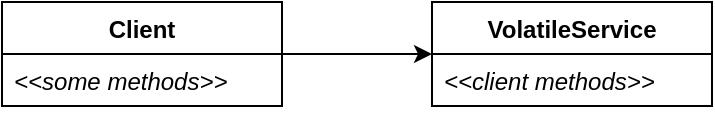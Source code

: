 <mxfile version="12.4.0" type="device" pages="1"><diagram id="88WmMkDHxzHNYsa2P0Ch" name="Page-1"><mxGraphModel dx="582" dy="299" grid="1" gridSize="10" guides="1" tooltips="1" connect="1" arrows="1" fold="1" page="1" pageScale="1" pageWidth="850" pageHeight="1100" math="0" shadow="0"><root><mxCell id="0"/><mxCell id="1" parent="0"/><mxCell id="nnOs4KQRZLutSfTCtyzx-1" value="VolatileService" style="swimlane;fontStyle=1;childLayout=stackLayout;horizontal=1;startSize=26;fillColor=#ffffff;horizontalStack=0;resizeParent=1;resizeParentMax=0;resizeLast=0;collapsible=1;marginBottom=0;swimlaneFillColor=#ffffff;" vertex="1" parent="1"><mxGeometry x="355" y="80" width="140" height="52" as="geometry"/></mxCell><mxCell id="nnOs4KQRZLutSfTCtyzx-2" value="&lt;&lt;client methods&gt;&gt;" style="text;strokeColor=none;fillColor=none;align=left;verticalAlign=top;spacingLeft=4;spacingRight=4;overflow=hidden;rotatable=0;points=[[0,0.5],[1,0.5]];portConstraint=eastwest;fontStyle=2" vertex="1" parent="nnOs4KQRZLutSfTCtyzx-1"><mxGeometry y="26" width="140" height="26" as="geometry"/></mxCell><mxCell id="nnOs4KQRZLutSfTCtyzx-7" style="edgeStyle=orthogonalEdgeStyle;rounded=0;orthogonalLoop=1;jettySize=auto;html=1;exitX=1;exitY=0.5;exitDx=0;exitDy=0;entryX=0;entryY=0.5;entryDx=0;entryDy=0;" edge="1" parent="1" source="nnOs4KQRZLutSfTCtyzx-5" target="nnOs4KQRZLutSfTCtyzx-1"><mxGeometry relative="1" as="geometry"><Array as="points"/></mxGeometry></mxCell><mxCell id="nnOs4KQRZLutSfTCtyzx-5" value="Client" style="swimlane;fontStyle=1;childLayout=stackLayout;horizontal=1;startSize=26;fillColor=#ffffff;horizontalStack=0;resizeParent=1;resizeParentMax=0;resizeLast=0;collapsible=1;marginBottom=0;swimlaneFillColor=#ffffff;" vertex="1" parent="1"><mxGeometry x="140" y="80" width="140" height="52" as="geometry"/></mxCell><mxCell id="nnOs4KQRZLutSfTCtyzx-6" value="&lt;&lt;some methods&gt;&gt;" style="text;strokeColor=none;fillColor=none;align=left;verticalAlign=top;spacingLeft=4;spacingRight=4;overflow=hidden;rotatable=0;points=[[0,0.5],[1,0.5]];portConstraint=eastwest;fontStyle=2" vertex="1" parent="nnOs4KQRZLutSfTCtyzx-5"><mxGeometry y="26" width="140" height="26" as="geometry"/></mxCell></root></mxGraphModel></diagram></mxfile>